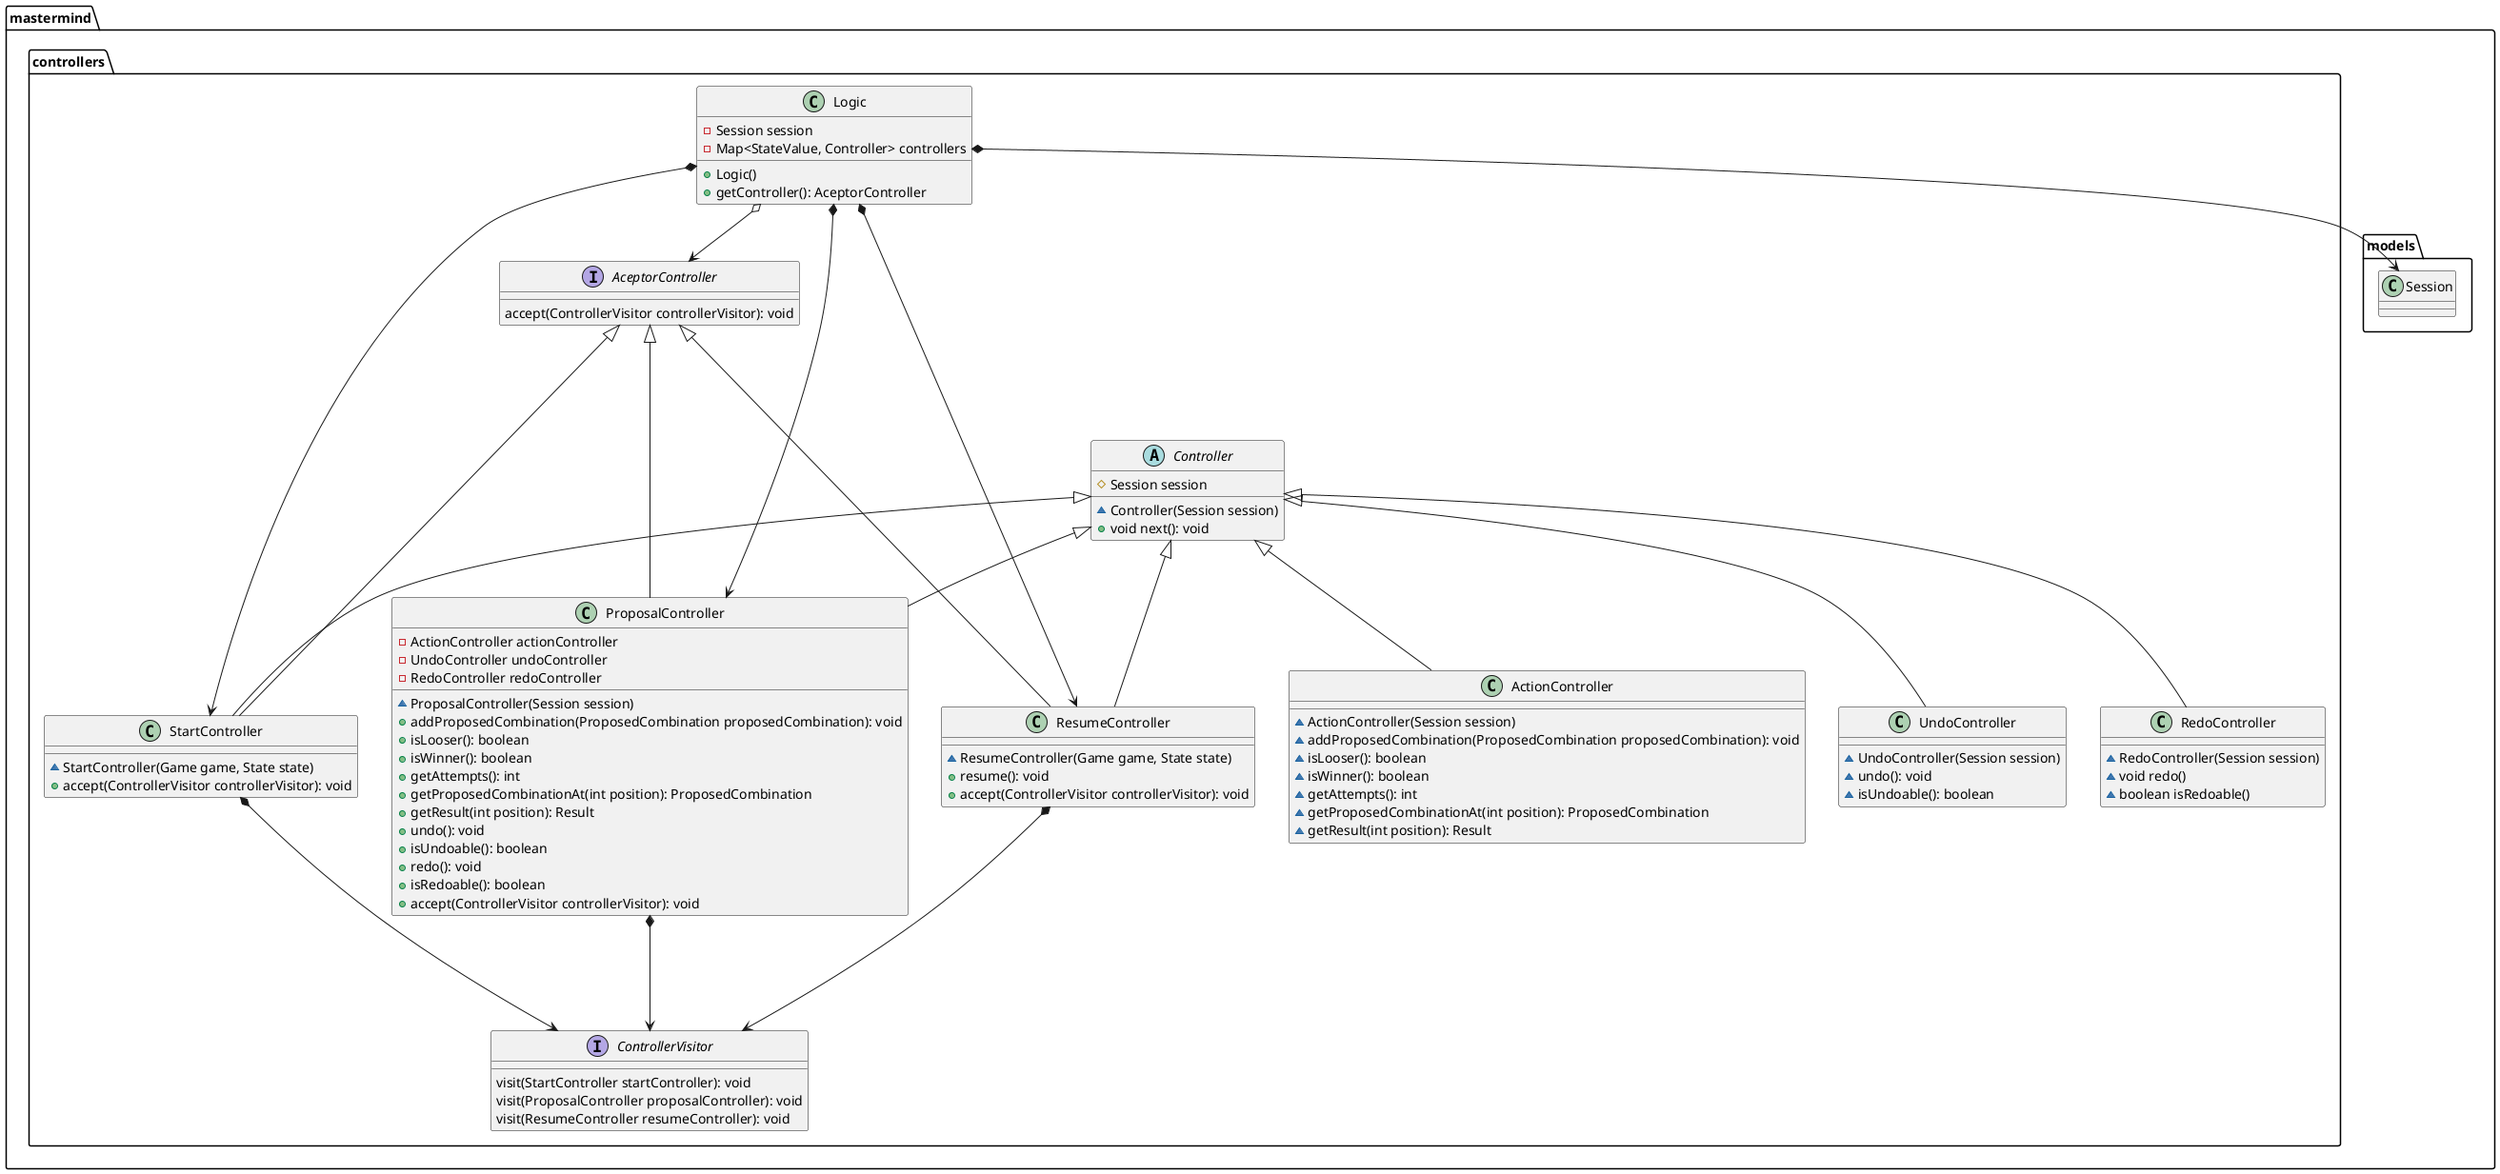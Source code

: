 
@startuml

package mastermind.controllers {

    interface ControllerVisitor {
       visit(StartController startController): void
       visit(ProposalController proposalController): void
       visit(ResumeController resumeController): void
    }

    interface AceptorController {
        accept(ControllerVisitor controllerVisitor): void
    }

    abstract class Controller {
        # Session session
        ~ Controller(Session session)
        + void next(): void
    }

    class Logic {
        - Session session
        - Map<StateValue, Controller> controllers
        + Logic()
        + getController(): AceptorController
    }

    class ProposalController {
        -  ActionController actionController
        -  UndoController undoController
        -  RedoController redoController
        ~ ProposalController(Session session)
        + addProposedCombination(ProposedCombination proposedCombination): void
        + isLooser(): boolean
        + isWinner(): boolean
        + getAttempts(): int
        + getProposedCombinationAt(int position): ProposedCombination
        + getResult(int position): Result
        + undo(): void
        + isUndoable(): boolean
        + redo(): void
        + isRedoable(): boolean
        + accept(ControllerVisitor controllerVisitor): void
     }

    class ResumeController {
        ~ ResumeController(Game game, State state)
        + resume(): void
        + accept(ControllerVisitor controllerVisitor): void
    }

    class StartController {
        ~ StartController(Game game, State state)
        + accept(ControllerVisitor controllerVisitor): void
    }

    class ActionController {
        ~ ActionController(Session session)
        ~ addProposedCombination(ProposedCombination proposedCombination): void
        ~ isLooser(): boolean
        ~ isWinner(): boolean
        ~ getAttempts(): int
        ~ getProposedCombinationAt(int position): ProposedCombination
        ~ getResult(int position): Result
    }

    class UndoController {
        ~ UndoController(Session session)
        ~ undo(): void
        ~ isUndoable(): boolean
    }

    class RedoController {
        ~ RedoController(Session session)
        ~ void redo()
        ~ boolean isRedoable()
    }

}

package mastermind.models {
    class Session
}


Logic *--> Session
Logic *--> StartController
Logic *--> ProposalController
Logic *--> ResumeController
Logic o--> AceptorController

AceptorController <|---- StartController
AceptorController <|---- ProposalController
AceptorController <|---- ResumeController

Controller <|-- StartController
Controller <|-- ProposalController
Controller <|-- ActionController
Controller <|-- UndoController
Controller <|-- RedoController
Controller <|-- ResumeController

StartController *---> ControllerVisitor
ProposalController *---> ControllerVisitor
ResumeController *---> ControllerVisitor



@enduml